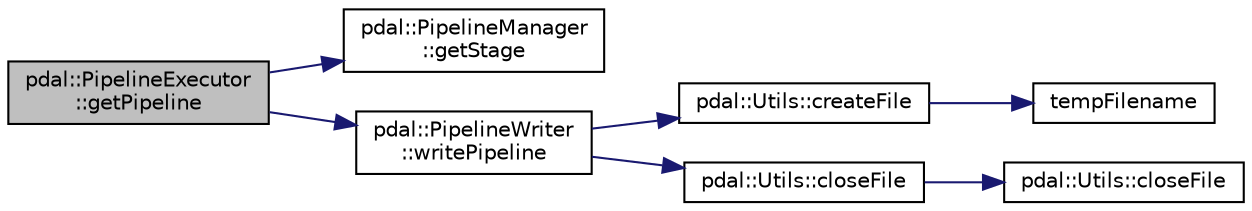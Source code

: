 digraph "pdal::PipelineExecutor::getPipeline"
{
  edge [fontname="Helvetica",fontsize="10",labelfontname="Helvetica",labelfontsize="10"];
  node [fontname="Helvetica",fontsize="10",shape=record];
  rankdir="LR";
  Node1 [label="pdal::PipelineExecutor\l::getPipeline",height=0.2,width=0.4,color="black", fillcolor="grey75", style="filled", fontcolor="black"];
  Node1 -> Node2 [color="midnightblue",fontsize="10",style="solid",fontname="Helvetica"];
  Node2 [label="pdal::PipelineManager\l::getStage",height=0.2,width=0.4,color="black", fillcolor="white", style="filled",URL="$classpdal_1_1PipelineManager.html#a0d1a3762d8fd3528468d9b0bfb794585"];
  Node1 -> Node3 [color="midnightblue",fontsize="10",style="solid",fontname="Helvetica"];
  Node3 [label="pdal::PipelineWriter\l::writePipeline",height=0.2,width=0.4,color="black", fillcolor="white", style="filled",URL="$namespacepdal_1_1PipelineWriter.html#ae63bae8c6ef7bc4260f70d19bf9948b7"];
  Node3 -> Node4 [color="midnightblue",fontsize="10",style="solid",fontname="Helvetica"];
  Node4 [label="pdal::Utils::createFile",height=0.2,width=0.4,color="black", fillcolor="white", style="filled",URL="$namespacepdal_1_1Utils.html#afc186e6df66a9d8e26b8d434d7eb9be5"];
  Node4 -> Node5 [color="midnightblue",fontsize="10",style="solid",fontname="Helvetica"];
  Node5 [label="tempFilename",height=0.2,width=0.4,color="black", fillcolor="white", style="filled",URL="$SQLiteTest_8cpp.html#afdd1742979cee35fe1879794bd7ff3a4"];
  Node3 -> Node6 [color="midnightblue",fontsize="10",style="solid",fontname="Helvetica"];
  Node6 [label="pdal::Utils::closeFile",height=0.2,width=0.4,color="black", fillcolor="white", style="filled",URL="$namespacepdal_1_1Utils.html#aad48cdff8e3ff3d13c7a273583870185"];
  Node6 -> Node7 [color="midnightblue",fontsize="10",style="solid",fontname="Helvetica"];
  Node7 [label="pdal::Utils::closeFile",height=0.2,width=0.4,color="black", fillcolor="white", style="filled",URL="$namespacepdal_1_1Utils.html#a6ce7036b0912ba81b1f1a876b2772a34"];
}
